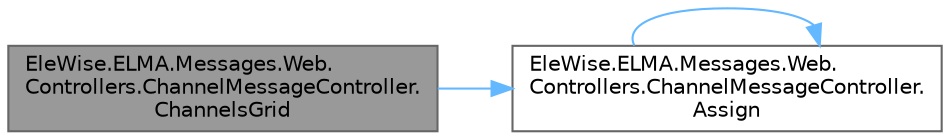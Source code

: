 digraph "EleWise.ELMA.Messages.Web.Controllers.ChannelMessageController.ChannelsGrid"
{
 // LATEX_PDF_SIZE
  bgcolor="transparent";
  edge [fontname=Helvetica,fontsize=10,labelfontname=Helvetica,labelfontsize=10];
  node [fontname=Helvetica,fontsize=10,shape=box,height=0.2,width=0.4];
  rankdir="LR";
  Node1 [id="Node000001",label="EleWise.ELMA.Messages.Web.\lControllers.ChannelMessageController.\lChannelsGrid",height=0.2,width=0.4,color="gray40", fillcolor="grey60", style="filled", fontcolor="black",tooltip="Таблица для управления подпиской на канал"];
  Node1 -> Node2 [id="edge1_Node000001_Node000002",color="steelblue1",style="solid",tooltip=" "];
  Node2 [id="Node000002",label="EleWise.ELMA.Messages.Web.\lControllers.ChannelMessageController.\lAssign",height=0.2,width=0.4,color="grey40", fillcolor="white", style="filled",URL="$class_ele_wise_1_1_e_l_m_a_1_1_messages_1_1_web_1_1_controllers_1_1_channel_message_controller.html#a7cf022820ee095c4469b6538fac2dcbc",tooltip="Подписаться/отписаться на сообщения информационного канала"];
  Node2 -> Node2 [id="edge2_Node000002_Node000002",color="steelblue1",style="solid",tooltip=" "];
}
